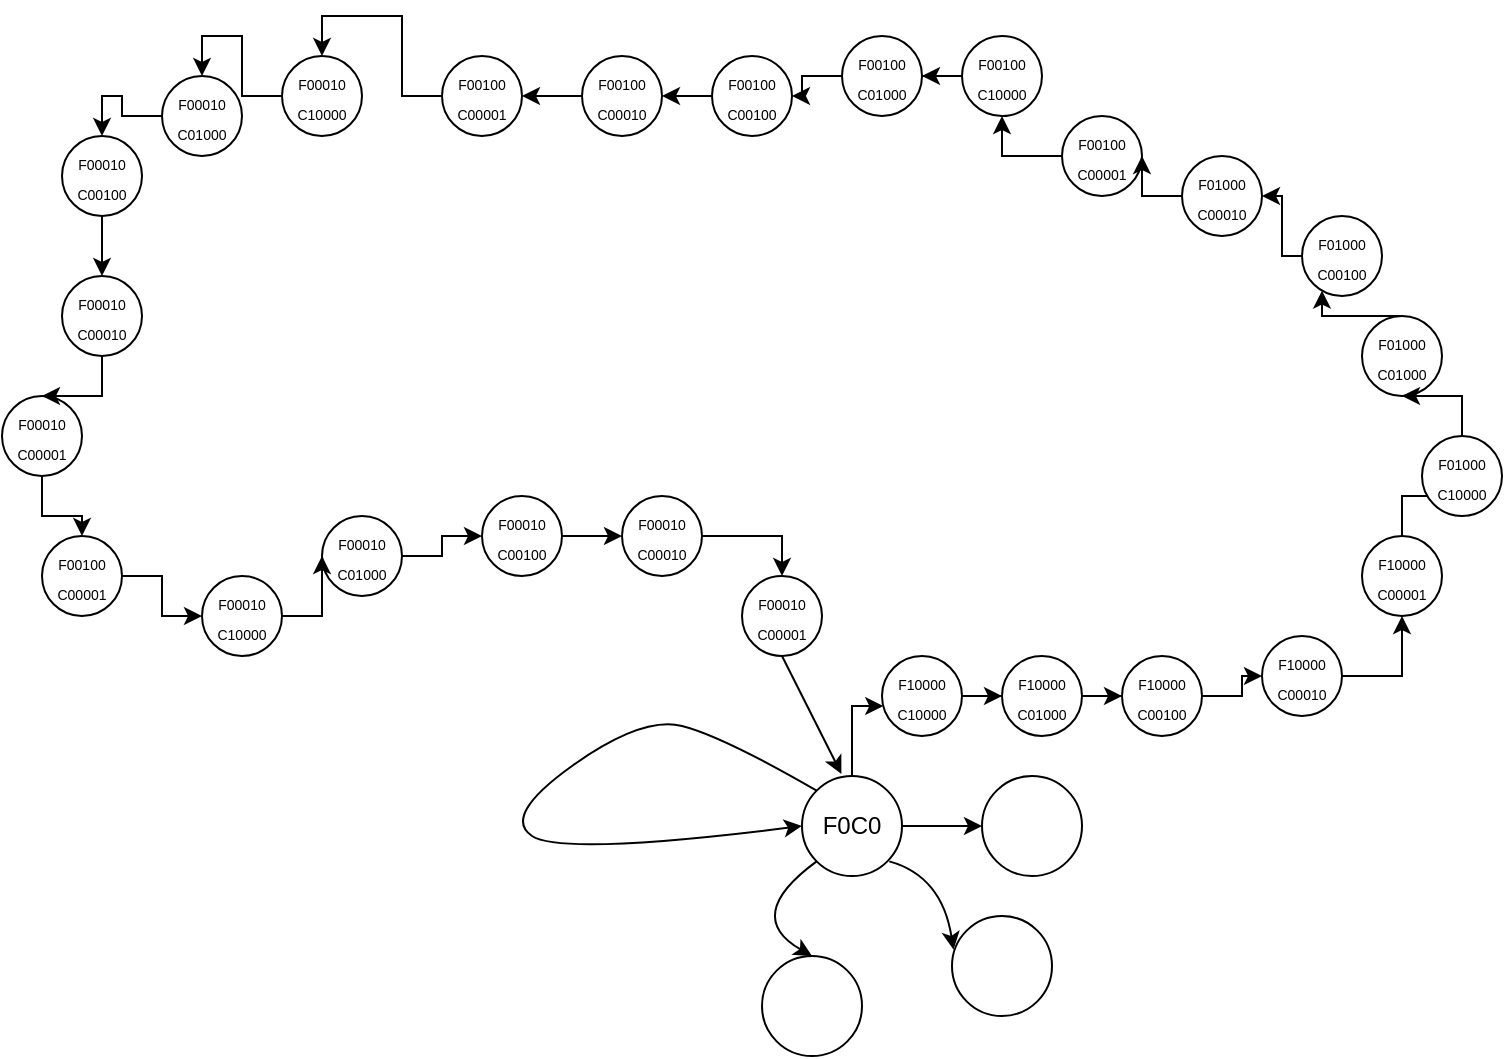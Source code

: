 <mxfile version="20.4.0" type="github">
  <diagram id="_uRnkrO4nwbBH6i5RHHK" name="Page-1">
    <mxGraphModel dx="1422" dy="778" grid="1" gridSize="10" guides="1" tooltips="1" connect="1" arrows="1" fold="1" page="1" pageScale="1" pageWidth="850" pageHeight="1100" math="0" shadow="0">
      <root>
        <mxCell id="0" />
        <mxCell id="1" parent="0" />
        <mxCell id="oDPLvCCYhihSEAugSSSw-6" value="" style="edgeStyle=orthogonalEdgeStyle;rounded=0;orthogonalLoop=1;jettySize=auto;html=1;" edge="1" parent="1" source="oDPLvCCYhihSEAugSSSw-4" target="oDPLvCCYhihSEAugSSSw-5">
          <mxGeometry relative="1" as="geometry" />
        </mxCell>
        <mxCell id="oDPLvCCYhihSEAugSSSw-17" value="" style="edgeStyle=orthogonalEdgeStyle;rounded=0;orthogonalLoop=1;jettySize=auto;html=1;" edge="1" parent="1" source="oDPLvCCYhihSEAugSSSw-4" target="oDPLvCCYhihSEAugSSSw-8">
          <mxGeometry relative="1" as="geometry">
            <Array as="points">
              <mxPoint x="455" y="495" />
            </Array>
          </mxGeometry>
        </mxCell>
        <mxCell id="oDPLvCCYhihSEAugSSSw-4" value="F0C0" style="ellipse;whiteSpace=wrap;html=1;aspect=fixed;" vertex="1" parent="1">
          <mxGeometry x="430" y="530" width="50" height="50" as="geometry" />
        </mxCell>
        <mxCell id="oDPLvCCYhihSEAugSSSw-5" value="" style="ellipse;whiteSpace=wrap;html=1;aspect=fixed;" vertex="1" parent="1">
          <mxGeometry x="520" y="530" width="50" height="50" as="geometry" />
        </mxCell>
        <mxCell id="oDPLvCCYhihSEAugSSSw-19" value="" style="edgeStyle=orthogonalEdgeStyle;rounded=0;orthogonalLoop=1;jettySize=auto;html=1;fontSize=7;" edge="1" parent="1" source="oDPLvCCYhihSEAugSSSw-8" target="oDPLvCCYhihSEAugSSSw-18">
          <mxGeometry relative="1" as="geometry" />
        </mxCell>
        <mxCell id="oDPLvCCYhihSEAugSSSw-8" value="&lt;font style=&quot;font-size: 7px;&quot;&gt;F10000&lt;br&gt;C10000&lt;br&gt;&lt;/font&gt;" style="ellipse;whiteSpace=wrap;html=1;aspect=fixed;" vertex="1" parent="1">
          <mxGeometry x="470" y="470" width="40" height="40" as="geometry" />
        </mxCell>
        <mxCell id="oDPLvCCYhihSEAugSSSw-10" value="" style="ellipse;whiteSpace=wrap;html=1;aspect=fixed;" vertex="1" parent="1">
          <mxGeometry x="410" y="620" width="50" height="50" as="geometry" />
        </mxCell>
        <mxCell id="oDPLvCCYhihSEAugSSSw-11" value="" style="ellipse;whiteSpace=wrap;html=1;aspect=fixed;direction=south;rotation=-90;" vertex="1" parent="1">
          <mxGeometry x="505" y="600" width="50" height="50" as="geometry" />
        </mxCell>
        <mxCell id="oDPLvCCYhihSEAugSSSw-21" value="" style="edgeStyle=orthogonalEdgeStyle;rounded=0;orthogonalLoop=1;jettySize=auto;html=1;fontSize=7;" edge="1" parent="1" source="oDPLvCCYhihSEAugSSSw-18" target="oDPLvCCYhihSEAugSSSw-20">
          <mxGeometry relative="1" as="geometry" />
        </mxCell>
        <mxCell id="oDPLvCCYhihSEAugSSSw-18" value="&lt;font style=&quot;font-size: 7px;&quot;&gt;F10000&lt;br&gt;C01000&lt;br&gt;&lt;/font&gt;" style="ellipse;whiteSpace=wrap;html=1;aspect=fixed;" vertex="1" parent="1">
          <mxGeometry x="530" y="470" width="40" height="40" as="geometry" />
        </mxCell>
        <mxCell id="oDPLvCCYhihSEAugSSSw-23" value="" style="edgeStyle=orthogonalEdgeStyle;rounded=0;orthogonalLoop=1;jettySize=auto;html=1;fontSize=7;entryX=0;entryY=0.5;entryDx=0;entryDy=0;" edge="1" parent="1" source="oDPLvCCYhihSEAugSSSw-20" target="oDPLvCCYhihSEAugSSSw-22">
          <mxGeometry relative="1" as="geometry" />
        </mxCell>
        <mxCell id="oDPLvCCYhihSEAugSSSw-20" value="&lt;font style=&quot;font-size: 7px;&quot;&gt;F10000&lt;br&gt;C00100&lt;br&gt;&lt;/font&gt;" style="ellipse;whiteSpace=wrap;html=1;aspect=fixed;" vertex="1" parent="1">
          <mxGeometry x="590" y="470" width="40" height="40" as="geometry" />
        </mxCell>
        <mxCell id="oDPLvCCYhihSEAugSSSw-25" value="" style="edgeStyle=orthogonalEdgeStyle;rounded=0;orthogonalLoop=1;jettySize=auto;html=1;fontSize=7;" edge="1" parent="1" source="oDPLvCCYhihSEAugSSSw-22" target="oDPLvCCYhihSEAugSSSw-24">
          <mxGeometry relative="1" as="geometry" />
        </mxCell>
        <mxCell id="oDPLvCCYhihSEAugSSSw-22" value="&lt;font style=&quot;font-size: 7px;&quot;&gt;F10000&lt;br&gt;C00010&lt;br&gt;&lt;/font&gt;" style="ellipse;whiteSpace=wrap;html=1;aspect=fixed;" vertex="1" parent="1">
          <mxGeometry x="660" y="460" width="40" height="40" as="geometry" />
        </mxCell>
        <mxCell id="oDPLvCCYhihSEAugSSSw-35" value="" style="edgeStyle=orthogonalEdgeStyle;rounded=0;orthogonalLoop=1;jettySize=auto;html=1;fontSize=7;" edge="1" parent="1" source="oDPLvCCYhihSEAugSSSw-24" target="oDPLvCCYhihSEAugSSSw-34">
          <mxGeometry relative="1" as="geometry" />
        </mxCell>
        <mxCell id="oDPLvCCYhihSEAugSSSw-24" value="&lt;font style=&quot;font-size: 7px;&quot;&gt;F10000&lt;br&gt;C00001&lt;br&gt;&lt;/font&gt;" style="ellipse;whiteSpace=wrap;html=1;aspect=fixed;" vertex="1" parent="1">
          <mxGeometry x="710" y="410" width="40" height="40" as="geometry" />
        </mxCell>
        <mxCell id="oDPLvCCYhihSEAugSSSw-50" value="" style="edgeStyle=orthogonalEdgeStyle;rounded=0;orthogonalLoop=1;jettySize=auto;html=1;fontSize=7;entryX=0.5;entryY=1;entryDx=0;entryDy=0;" edge="1" parent="1" source="oDPLvCCYhihSEAugSSSw-27" target="oDPLvCCYhihSEAugSSSw-49">
          <mxGeometry relative="1" as="geometry" />
        </mxCell>
        <mxCell id="oDPLvCCYhihSEAugSSSw-27" value="&lt;font style=&quot;font-size: 7px;&quot;&gt;F00100&lt;br&gt;C00001&lt;br&gt;&lt;/font&gt;" style="ellipse;whiteSpace=wrap;html=1;aspect=fixed;" vertex="1" parent="1">
          <mxGeometry x="560" y="200" width="40" height="40" as="geometry" />
        </mxCell>
        <mxCell id="oDPLvCCYhihSEAugSSSw-40" value="" style="edgeStyle=orthogonalEdgeStyle;rounded=0;orthogonalLoop=1;jettySize=auto;html=1;fontSize=7;" edge="1" parent="1" source="oDPLvCCYhihSEAugSSSw-29" target="oDPLvCCYhihSEAugSSSw-27">
          <mxGeometry relative="1" as="geometry" />
        </mxCell>
        <mxCell id="oDPLvCCYhihSEAugSSSw-29" value="&lt;font style=&quot;font-size: 7px;&quot;&gt;F01000&lt;br&gt;C00010&lt;br&gt;&lt;/font&gt;" style="ellipse;whiteSpace=wrap;html=1;aspect=fixed;" vertex="1" parent="1">
          <mxGeometry x="620" y="220" width="40" height="40" as="geometry" />
        </mxCell>
        <mxCell id="oDPLvCCYhihSEAugSSSw-38" value="" style="edgeStyle=orthogonalEdgeStyle;rounded=0;orthogonalLoop=1;jettySize=auto;html=1;fontSize=7;" edge="1" parent="1" source="oDPLvCCYhihSEAugSSSw-31" target="oDPLvCCYhihSEAugSSSw-29">
          <mxGeometry relative="1" as="geometry">
            <Array as="points">
              <mxPoint x="670" y="240" />
            </Array>
          </mxGeometry>
        </mxCell>
        <mxCell id="oDPLvCCYhihSEAugSSSw-31" value="&lt;font style=&quot;font-size: 7px;&quot;&gt;F01000&lt;br&gt;C00100&lt;br&gt;&lt;/font&gt;" style="ellipse;whiteSpace=wrap;html=1;aspect=fixed;" vertex="1" parent="1">
          <mxGeometry x="680" y="250" width="40" height="40" as="geometry" />
        </mxCell>
        <mxCell id="oDPLvCCYhihSEAugSSSw-37" value="" style="edgeStyle=orthogonalEdgeStyle;rounded=0;orthogonalLoop=1;jettySize=auto;html=1;fontSize=7;" edge="1" parent="1" source="oDPLvCCYhihSEAugSSSw-33" target="oDPLvCCYhihSEAugSSSw-31">
          <mxGeometry relative="1" as="geometry">
            <Array as="points">
              <mxPoint x="690" y="300" />
            </Array>
          </mxGeometry>
        </mxCell>
        <mxCell id="oDPLvCCYhihSEAugSSSw-33" value="&lt;font style=&quot;font-size: 7px;&quot;&gt;F01000&lt;br&gt;C01000&lt;br&gt;&lt;/font&gt;" style="ellipse;whiteSpace=wrap;html=1;aspect=fixed;" vertex="1" parent="1">
          <mxGeometry x="710" y="300" width="40" height="40" as="geometry" />
        </mxCell>
        <mxCell id="oDPLvCCYhihSEAugSSSw-36" value="" style="edgeStyle=orthogonalEdgeStyle;rounded=0;orthogonalLoop=1;jettySize=auto;html=1;fontSize=7;" edge="1" parent="1" source="oDPLvCCYhihSEAugSSSw-34" target="oDPLvCCYhihSEAugSSSw-33">
          <mxGeometry relative="1" as="geometry" />
        </mxCell>
        <mxCell id="oDPLvCCYhihSEAugSSSw-34" value="&lt;font style=&quot;font-size: 7px;&quot;&gt;F01000&lt;br&gt;C10000&lt;br&gt;&lt;/font&gt;" style="ellipse;whiteSpace=wrap;html=1;aspect=fixed;" vertex="1" parent="1">
          <mxGeometry x="740" y="360" width="40" height="40" as="geometry" />
        </mxCell>
        <mxCell id="oDPLvCCYhihSEAugSSSw-65" value="" style="edgeStyle=orthogonalEdgeStyle;rounded=0;orthogonalLoop=1;jettySize=auto;html=1;fontSize=7;entryX=0.5;entryY=0;entryDx=0;entryDy=0;" edge="1" parent="1" source="oDPLvCCYhihSEAugSSSw-41" target="oDPLvCCYhihSEAugSSSw-63">
          <mxGeometry relative="1" as="geometry" />
        </mxCell>
        <mxCell id="oDPLvCCYhihSEAugSSSw-41" value="&lt;font style=&quot;font-size: 7px;&quot;&gt;F00100&lt;br&gt;C00001&lt;br&gt;&lt;/font&gt;" style="ellipse;whiteSpace=wrap;html=1;aspect=fixed;" vertex="1" parent="1">
          <mxGeometry x="250" y="170" width="40" height="40" as="geometry" />
        </mxCell>
        <mxCell id="oDPLvCCYhihSEAugSSSw-85" value="" style="edgeStyle=orthogonalEdgeStyle;rounded=0;orthogonalLoop=1;jettySize=auto;html=1;fontSize=7;" edge="1" parent="1" source="oDPLvCCYhihSEAugSSSw-43" target="oDPLvCCYhihSEAugSSSw-41">
          <mxGeometry relative="1" as="geometry" />
        </mxCell>
        <mxCell id="oDPLvCCYhihSEAugSSSw-43" value="&lt;font style=&quot;font-size: 7px;&quot;&gt;F00100&lt;br&gt;C00010&lt;br&gt;&lt;/font&gt;" style="ellipse;whiteSpace=wrap;html=1;aspect=fixed;" vertex="1" parent="1">
          <mxGeometry x="320" y="170" width="40" height="40" as="geometry" />
        </mxCell>
        <mxCell id="oDPLvCCYhihSEAugSSSw-53" value="" style="edgeStyle=orthogonalEdgeStyle;rounded=0;orthogonalLoop=1;jettySize=auto;html=1;fontSize=7;" edge="1" parent="1" source="oDPLvCCYhihSEAugSSSw-45" target="oDPLvCCYhihSEAugSSSw-43">
          <mxGeometry relative="1" as="geometry" />
        </mxCell>
        <mxCell id="oDPLvCCYhihSEAugSSSw-45" value="&lt;font style=&quot;font-size: 7px;&quot;&gt;F00100&lt;br&gt;C00100&lt;br&gt;&lt;/font&gt;" style="ellipse;whiteSpace=wrap;html=1;aspect=fixed;" vertex="1" parent="1">
          <mxGeometry x="385" y="170" width="40" height="40" as="geometry" />
        </mxCell>
        <mxCell id="oDPLvCCYhihSEAugSSSw-52" value="" style="edgeStyle=orthogonalEdgeStyle;rounded=0;orthogonalLoop=1;jettySize=auto;html=1;fontSize=7;" edge="1" parent="1" source="oDPLvCCYhihSEAugSSSw-47" target="oDPLvCCYhihSEAugSSSw-45">
          <mxGeometry relative="1" as="geometry" />
        </mxCell>
        <mxCell id="oDPLvCCYhihSEAugSSSw-47" value="&lt;font style=&quot;font-size: 7px;&quot;&gt;F00100&lt;br&gt;C01000&lt;br&gt;&lt;/font&gt;" style="ellipse;whiteSpace=wrap;html=1;aspect=fixed;" vertex="1" parent="1">
          <mxGeometry x="450" y="160" width="40" height="40" as="geometry" />
        </mxCell>
        <mxCell id="oDPLvCCYhihSEAugSSSw-51" value="" style="edgeStyle=orthogonalEdgeStyle;rounded=0;orthogonalLoop=1;jettySize=auto;html=1;fontSize=7;" edge="1" parent="1" source="oDPLvCCYhihSEAugSSSw-49" target="oDPLvCCYhihSEAugSSSw-47">
          <mxGeometry relative="1" as="geometry" />
        </mxCell>
        <mxCell id="oDPLvCCYhihSEAugSSSw-49" value="&lt;font style=&quot;font-size: 7px;&quot;&gt;F00100&lt;br&gt;C10000&lt;br&gt;&lt;/font&gt;" style="ellipse;whiteSpace=wrap;html=1;aspect=fixed;" vertex="1" parent="1">
          <mxGeometry x="510" y="160" width="40" height="40" as="geometry" />
        </mxCell>
        <mxCell id="oDPLvCCYhihSEAugSSSw-89" value="" style="edgeStyle=orthogonalEdgeStyle;rounded=0;orthogonalLoop=1;jettySize=auto;html=1;fontSize=7;" edge="1" parent="1" source="oDPLvCCYhihSEAugSSSw-55" target="oDPLvCCYhihSEAugSSSw-74">
          <mxGeometry relative="1" as="geometry" />
        </mxCell>
        <mxCell id="oDPLvCCYhihSEAugSSSw-55" value="&lt;font style=&quot;font-size: 7px;&quot;&gt;F00010&lt;br&gt;C00001&lt;br&gt;&lt;/font&gt;" style="ellipse;whiteSpace=wrap;html=1;aspect=fixed;" vertex="1" parent="1">
          <mxGeometry x="30" y="340" width="40" height="40" as="geometry" />
        </mxCell>
        <mxCell id="oDPLvCCYhihSEAugSSSw-72" value="" style="edgeStyle=orthogonalEdgeStyle;rounded=0;orthogonalLoop=1;jettySize=auto;html=1;fontSize=7;entryX=0.5;entryY=0;entryDx=0;entryDy=0;" edge="1" parent="1" source="oDPLvCCYhihSEAugSSSw-57" target="oDPLvCCYhihSEAugSSSw-55">
          <mxGeometry relative="1" as="geometry" />
        </mxCell>
        <mxCell id="oDPLvCCYhihSEAugSSSw-57" value="&lt;font style=&quot;font-size: 7px;&quot;&gt;F00010&lt;br&gt;C00010&lt;br&gt;&lt;/font&gt;" style="ellipse;whiteSpace=wrap;html=1;aspect=fixed;" vertex="1" parent="1">
          <mxGeometry x="60" y="280" width="40" height="40" as="geometry" />
        </mxCell>
        <mxCell id="oDPLvCCYhihSEAugSSSw-86" value="" style="edgeStyle=orthogonalEdgeStyle;rounded=0;orthogonalLoop=1;jettySize=auto;html=1;fontSize=7;" edge="1" parent="1" source="oDPLvCCYhihSEAugSSSw-59" target="oDPLvCCYhihSEAugSSSw-57">
          <mxGeometry relative="1" as="geometry" />
        </mxCell>
        <mxCell id="oDPLvCCYhihSEAugSSSw-59" value="&lt;font style=&quot;font-size: 7px;&quot;&gt;F00010&lt;br&gt;C00100&lt;br&gt;&lt;/font&gt;" style="ellipse;whiteSpace=wrap;html=1;aspect=fixed;" vertex="1" parent="1">
          <mxGeometry x="60" y="210" width="40" height="40" as="geometry" />
        </mxCell>
        <mxCell id="oDPLvCCYhihSEAugSSSw-67" value="" style="edgeStyle=orthogonalEdgeStyle;rounded=0;orthogonalLoop=1;jettySize=auto;html=1;fontSize=7;entryX=0.5;entryY=0;entryDx=0;entryDy=0;" edge="1" parent="1" source="oDPLvCCYhihSEAugSSSw-61" target="oDPLvCCYhihSEAugSSSw-59">
          <mxGeometry relative="1" as="geometry" />
        </mxCell>
        <mxCell id="oDPLvCCYhihSEAugSSSw-61" value="&lt;font style=&quot;font-size: 7px;&quot;&gt;F00010&lt;br&gt;C01000&lt;br&gt;&lt;/font&gt;" style="ellipse;whiteSpace=wrap;html=1;aspect=fixed;" vertex="1" parent="1">
          <mxGeometry x="110" y="180" width="40" height="40" as="geometry" />
        </mxCell>
        <mxCell id="oDPLvCCYhihSEAugSSSw-66" value="" style="edgeStyle=orthogonalEdgeStyle;rounded=0;orthogonalLoop=1;jettySize=auto;html=1;fontSize=7;entryX=0.5;entryY=0;entryDx=0;entryDy=0;" edge="1" parent="1" source="oDPLvCCYhihSEAugSSSw-63" target="oDPLvCCYhihSEAugSSSw-61">
          <mxGeometry relative="1" as="geometry" />
        </mxCell>
        <mxCell id="oDPLvCCYhihSEAugSSSw-63" value="&lt;font style=&quot;font-size: 7px;&quot;&gt;F00010&lt;br&gt;C10000&lt;br&gt;&lt;/font&gt;" style="ellipse;whiteSpace=wrap;html=1;aspect=fixed;" vertex="1" parent="1">
          <mxGeometry x="170" y="170" width="40" height="40" as="geometry" />
        </mxCell>
        <mxCell id="oDPLvCCYhihSEAugSSSw-90" value="" style="edgeStyle=orthogonalEdgeStyle;rounded=0;orthogonalLoop=1;jettySize=auto;html=1;fontSize=7;" edge="1" parent="1" source="oDPLvCCYhihSEAugSSSw-74" target="oDPLvCCYhihSEAugSSSw-83">
          <mxGeometry relative="1" as="geometry" />
        </mxCell>
        <mxCell id="oDPLvCCYhihSEAugSSSw-74" value="&lt;font style=&quot;font-size: 7px;&quot;&gt;F00100&lt;br&gt;C00001&lt;br&gt;&lt;/font&gt;" style="ellipse;whiteSpace=wrap;html=1;aspect=fixed;" vertex="1" parent="1">
          <mxGeometry x="50" y="410" width="40" height="40" as="geometry" />
        </mxCell>
        <mxCell id="oDPLvCCYhihSEAugSSSw-75" value="&lt;font style=&quot;font-size: 7px;&quot;&gt;F00010&lt;br&gt;C00001&lt;br&gt;&lt;/font&gt;" style="ellipse;whiteSpace=wrap;html=1;aspect=fixed;" vertex="1" parent="1">
          <mxGeometry x="400" y="430" width="40" height="40" as="geometry" />
        </mxCell>
        <mxCell id="oDPLvCCYhihSEAugSSSw-76" value="" style="edgeStyle=orthogonalEdgeStyle;rounded=0;orthogonalLoop=1;jettySize=auto;html=1;fontSize=7;entryX=0.5;entryY=0;entryDx=0;entryDy=0;" edge="1" parent="1" source="oDPLvCCYhihSEAugSSSw-77" target="oDPLvCCYhihSEAugSSSw-75">
          <mxGeometry relative="1" as="geometry" />
        </mxCell>
        <mxCell id="oDPLvCCYhihSEAugSSSw-77" value="&lt;font style=&quot;font-size: 7px;&quot;&gt;F00010&lt;br&gt;C00010&lt;br&gt;&lt;/font&gt;" style="ellipse;whiteSpace=wrap;html=1;aspect=fixed;" vertex="1" parent="1">
          <mxGeometry x="340" y="390" width="40" height="40" as="geometry" />
        </mxCell>
        <mxCell id="oDPLvCCYhihSEAugSSSw-78" value="" style="edgeStyle=orthogonalEdgeStyle;rounded=0;orthogonalLoop=1;jettySize=auto;html=1;fontSize=7;entryX=0;entryY=0.5;entryDx=0;entryDy=0;" edge="1" parent="1" source="oDPLvCCYhihSEAugSSSw-79" target="oDPLvCCYhihSEAugSSSw-77">
          <mxGeometry relative="1" as="geometry" />
        </mxCell>
        <mxCell id="oDPLvCCYhihSEAugSSSw-79" value="&lt;font style=&quot;font-size: 7px;&quot;&gt;F00010&lt;br&gt;C00100&lt;br&gt;&lt;/font&gt;" style="ellipse;whiteSpace=wrap;html=1;aspect=fixed;" vertex="1" parent="1">
          <mxGeometry x="270" y="390" width="40" height="40" as="geometry" />
        </mxCell>
        <mxCell id="oDPLvCCYhihSEAugSSSw-87" value="" style="edgeStyle=orthogonalEdgeStyle;rounded=0;orthogonalLoop=1;jettySize=auto;html=1;fontSize=7;" edge="1" parent="1" source="oDPLvCCYhihSEAugSSSw-81" target="oDPLvCCYhihSEAugSSSw-79">
          <mxGeometry relative="1" as="geometry" />
        </mxCell>
        <mxCell id="oDPLvCCYhihSEAugSSSw-81" value="&lt;font style=&quot;font-size: 7px;&quot;&gt;F00010&lt;br&gt;C01000&lt;br&gt;&lt;/font&gt;" style="ellipse;whiteSpace=wrap;html=1;aspect=fixed;" vertex="1" parent="1">
          <mxGeometry x="190" y="400" width="40" height="40" as="geometry" />
        </mxCell>
        <mxCell id="oDPLvCCYhihSEAugSSSw-88" value="" style="edgeStyle=orthogonalEdgeStyle;rounded=0;orthogonalLoop=1;jettySize=auto;html=1;fontSize=7;" edge="1" parent="1" source="oDPLvCCYhihSEAugSSSw-83" target="oDPLvCCYhihSEAugSSSw-81">
          <mxGeometry relative="1" as="geometry" />
        </mxCell>
        <mxCell id="oDPLvCCYhihSEAugSSSw-83" value="&lt;font style=&quot;font-size: 7px;&quot;&gt;F00010&lt;br&gt;C10000&lt;br&gt;&lt;/font&gt;" style="ellipse;whiteSpace=wrap;html=1;aspect=fixed;" vertex="1" parent="1">
          <mxGeometry x="130" y="430" width="40" height="40" as="geometry" />
        </mxCell>
        <mxCell id="oDPLvCCYhihSEAugSSSw-92" value="" style="curved=1;endArrow=classic;html=1;rounded=0;fontSize=7;exitX=0;exitY=0;exitDx=0;exitDy=0;entryX=0;entryY=0.5;entryDx=0;entryDy=0;" edge="1" parent="1" source="oDPLvCCYhihSEAugSSSw-4" target="oDPLvCCYhihSEAugSSSw-4">
          <mxGeometry width="50" height="50" relative="1" as="geometry">
            <mxPoint x="240" y="520" as="sourcePoint" />
            <mxPoint x="240" y="570" as="targetPoint" />
            <Array as="points">
              <mxPoint x="390" y="510" />
              <mxPoint x="350" y="500" />
              <mxPoint x="280" y="550" />
              <mxPoint x="310" y="570" />
            </Array>
          </mxGeometry>
        </mxCell>
        <mxCell id="oDPLvCCYhihSEAugSSSw-93" value="" style="curved=1;endArrow=classic;html=1;rounded=0;fontSize=7;exitX=0;exitY=1;exitDx=0;exitDy=0;entryX=0.5;entryY=0;entryDx=0;entryDy=0;" edge="1" parent="1" source="oDPLvCCYhihSEAugSSSw-4" target="oDPLvCCYhihSEAugSSSw-10">
          <mxGeometry width="50" height="50" relative="1" as="geometry">
            <mxPoint x="330" y="630" as="sourcePoint" />
            <mxPoint x="380" y="580" as="targetPoint" />
            <Array as="points">
              <mxPoint x="400" y="600" />
            </Array>
          </mxGeometry>
        </mxCell>
        <mxCell id="oDPLvCCYhihSEAugSSSw-94" value="" style="curved=1;endArrow=classic;html=1;rounded=0;fontSize=7;exitX=0;exitY=1;exitDx=0;exitDy=0;entryX=0.015;entryY=0.337;entryDx=0;entryDy=0;entryPerimeter=0;" edge="1" parent="1" target="oDPLvCCYhihSEAugSSSw-11">
          <mxGeometry width="50" height="50" relative="1" as="geometry">
            <mxPoint x="473.662" y="572.678" as="sourcePoint" />
            <mxPoint x="471.34" y="620" as="targetPoint" />
            <Array as="points">
              <mxPoint x="500" y="580" />
            </Array>
          </mxGeometry>
        </mxCell>
        <mxCell id="oDPLvCCYhihSEAugSSSw-95" value="" style="endArrow=classic;html=1;rounded=0;fontSize=7;exitX=0.5;exitY=1;exitDx=0;exitDy=0;entryX=0.394;entryY=-0.021;entryDx=0;entryDy=0;entryPerimeter=0;" edge="1" parent="1" source="oDPLvCCYhihSEAugSSSw-75" target="oDPLvCCYhihSEAugSSSw-4">
          <mxGeometry width="50" height="50" relative="1" as="geometry">
            <mxPoint x="430" y="520" as="sourcePoint" />
            <mxPoint x="480" y="470" as="targetPoint" />
          </mxGeometry>
        </mxCell>
      </root>
    </mxGraphModel>
  </diagram>
</mxfile>
